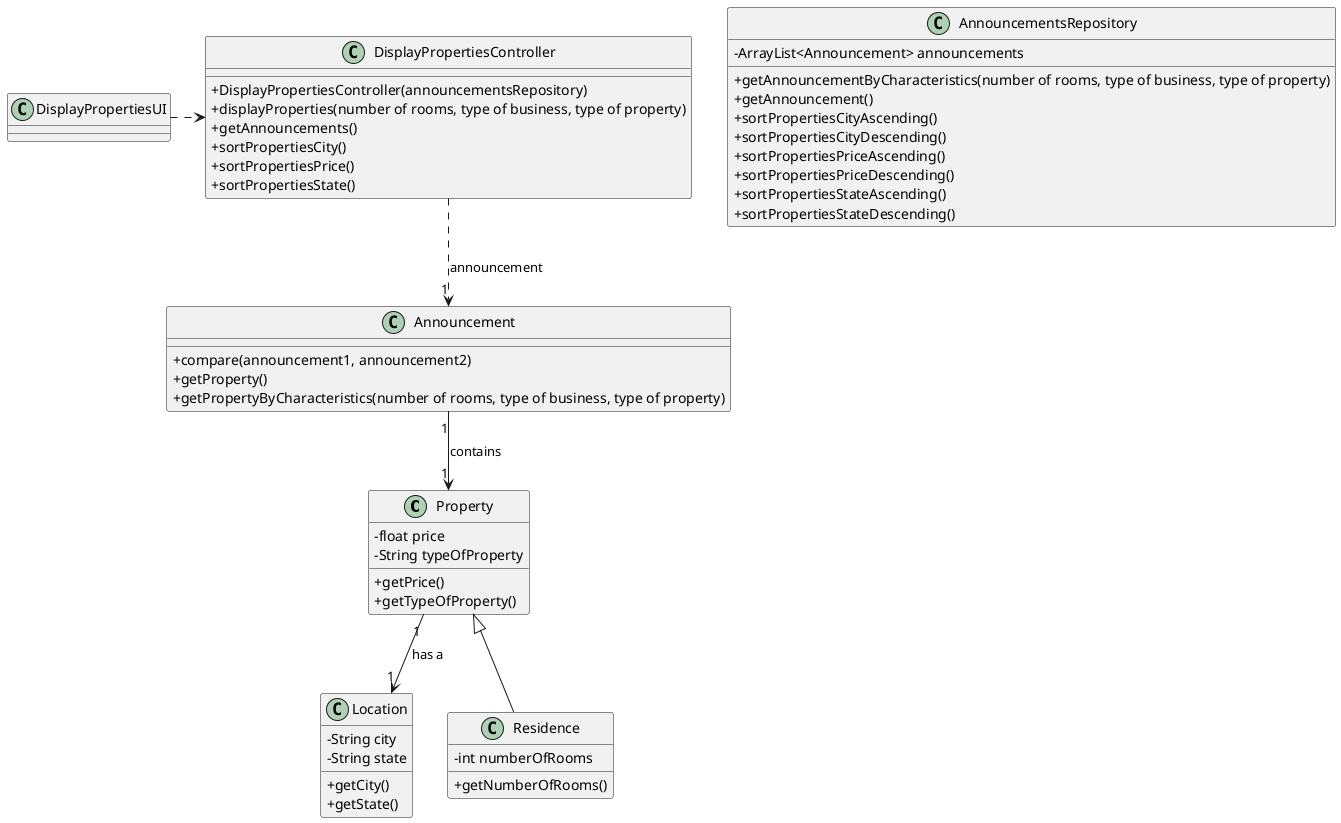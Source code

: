 @startuml
'skinparam monochrome true
skinparam packageStyle rectangle
skinparam shadowing false
skinparam linetype polyline
skinparam linetype orto

skinparam classAttributeIconSize 0

'left to right direction

class Property{
-float price
-String typeOfProperty
+getPrice()
+getTypeOfProperty()
}

class Location{
-String city
-String state
+getCity()
+getState()
}

class Residence{
-int numberOfRooms
+getNumberOfRooms()
}

class DisplayPropertiesUI{
}

class DisplayPropertiesController{
+DisplayPropertiesController(announcementsRepository)
+displayProperties(number of rooms, type of business, type of property)
+getAnnouncements()
+sortPropertiesCity()
+sortPropertiesPrice()
+sortPropertiesState()
}

class Announcement{
+compare(announcement1, announcement2)
+getProperty()
+getPropertyByCharacteristics(number of rooms, type of business, type of property)
}

class AnnouncementsRepository{
-ArrayList<Announcement> announcements
+getAnnouncementByCharacteristics(number of rooms, type of business, type of property)
+getAnnouncement()
+sortPropertiesCityAscending()
+sortPropertiesCityDescending()
+sortPropertiesPriceAscending()
+sortPropertiesPriceDescending()
+sortPropertiesStateAscending()
+sortPropertiesStateDescending()
}


DisplayPropertiesUI .> DisplayPropertiesController



DisplayPropertiesController ..> "1" Announcement : announcement
Announcement "1" --> "1" Property : contains
Property <|-- Residence
Property "1" --> "1" Location : has a


@enduml
